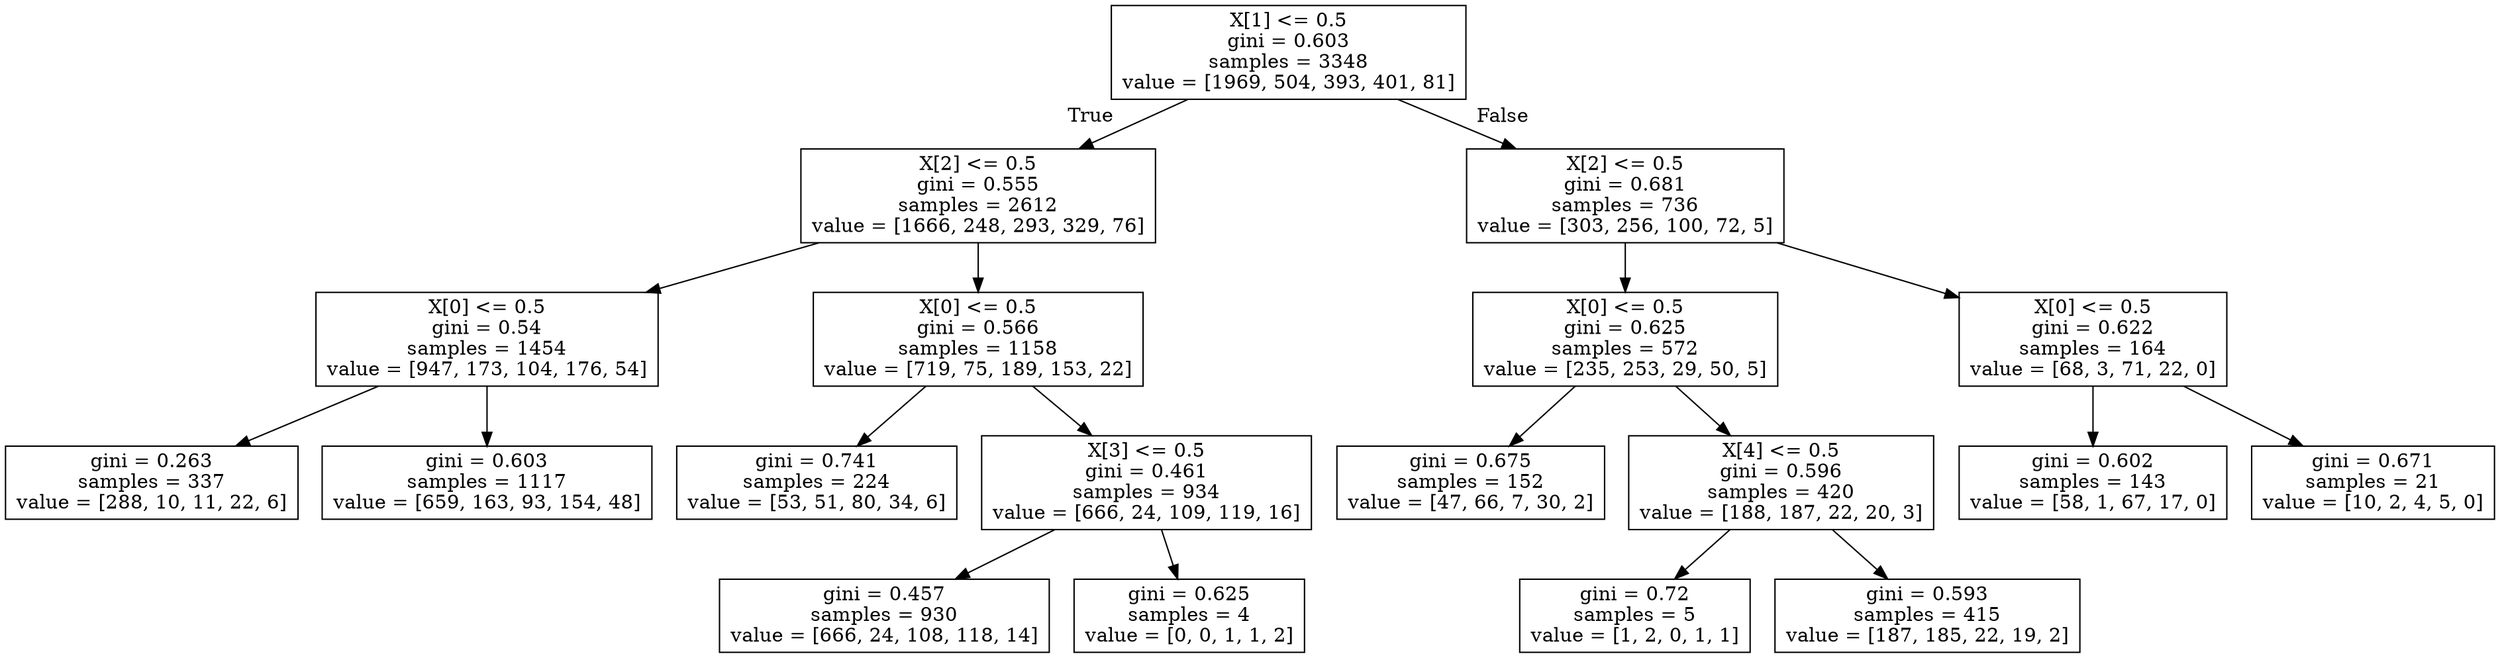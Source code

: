 digraph Tree {
node [shape=box] ;
0 [label="X[1] <= 0.5\ngini = 0.603\nsamples = 3348\nvalue = [1969, 504, 393, 401, 81]"] ;
1 [label="X[2] <= 0.5\ngini = 0.555\nsamples = 2612\nvalue = [1666, 248, 293, 329, 76]"] ;
0 -> 1 [labeldistance=2.5, labelangle=45, headlabel="True"] ;
2 [label="X[0] <= 0.5\ngini = 0.54\nsamples = 1454\nvalue = [947, 173, 104, 176, 54]"] ;
1 -> 2 ;
3 [label="gini = 0.263\nsamples = 337\nvalue = [288, 10, 11, 22, 6]"] ;
2 -> 3 ;
4 [label="gini = 0.603\nsamples = 1117\nvalue = [659, 163, 93, 154, 48]"] ;
2 -> 4 ;
5 [label="X[0] <= 0.5\ngini = 0.566\nsamples = 1158\nvalue = [719, 75, 189, 153, 22]"] ;
1 -> 5 ;
6 [label="gini = 0.741\nsamples = 224\nvalue = [53, 51, 80, 34, 6]"] ;
5 -> 6 ;
7 [label="X[3] <= 0.5\ngini = 0.461\nsamples = 934\nvalue = [666, 24, 109, 119, 16]"] ;
5 -> 7 ;
8 [label="gini = 0.457\nsamples = 930\nvalue = [666, 24, 108, 118, 14]"] ;
7 -> 8 ;
9 [label="gini = 0.625\nsamples = 4\nvalue = [0, 0, 1, 1, 2]"] ;
7 -> 9 ;
10 [label="X[2] <= 0.5\ngini = 0.681\nsamples = 736\nvalue = [303, 256, 100, 72, 5]"] ;
0 -> 10 [labeldistance=2.5, labelangle=-45, headlabel="False"] ;
11 [label="X[0] <= 0.5\ngini = 0.625\nsamples = 572\nvalue = [235, 253, 29, 50, 5]"] ;
10 -> 11 ;
12 [label="gini = 0.675\nsamples = 152\nvalue = [47, 66, 7, 30, 2]"] ;
11 -> 12 ;
13 [label="X[4] <= 0.5\ngini = 0.596\nsamples = 420\nvalue = [188, 187, 22, 20, 3]"] ;
11 -> 13 ;
14 [label="gini = 0.72\nsamples = 5\nvalue = [1, 2, 0, 1, 1]"] ;
13 -> 14 ;
15 [label="gini = 0.593\nsamples = 415\nvalue = [187, 185, 22, 19, 2]"] ;
13 -> 15 ;
16 [label="X[0] <= 0.5\ngini = 0.622\nsamples = 164\nvalue = [68, 3, 71, 22, 0]"] ;
10 -> 16 ;
17 [label="gini = 0.602\nsamples = 143\nvalue = [58, 1, 67, 17, 0]"] ;
16 -> 17 ;
18 [label="gini = 0.671\nsamples = 21\nvalue = [10, 2, 4, 5, 0]"] ;
16 -> 18 ;
}